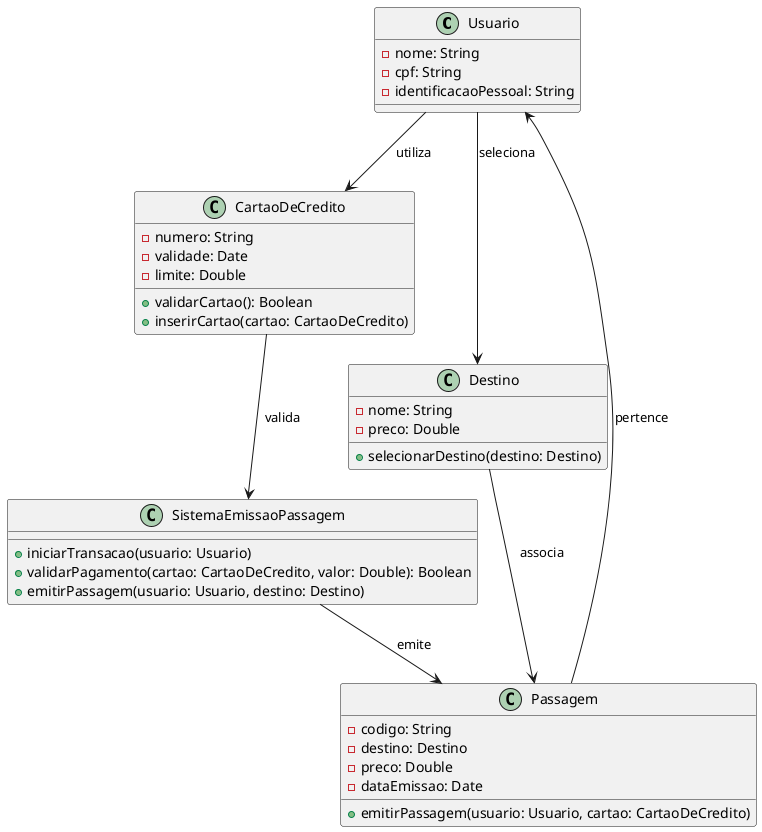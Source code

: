 	
@startuml Sistema de Passagens Aéreas

class Usuario {
    - nome: String
    - cpf: String
    - identificacaoPessoal: String
}

class CartaoDeCredito {
    - numero: String
    - validade: Date
    - limite: Double

    + validarCartao(): Boolean
    + inserirCartao(cartao: CartaoDeCredito)
}

class Destino {
    - nome: String
    - preco: Double

    + selecionarDestino(destino: Destino)
}

class Passagem {
    - codigo: String
    - destino: Destino
    - preco: Double
    - dataEmissao: Date

    + emitirPassagem(usuario: Usuario, cartao: CartaoDeCredito)
}

class SistemaEmissaoPassagem {
    + iniciarTransacao(usuario: Usuario)
    + validarPagamento(cartao: CartaoDeCredito, valor: Double): Boolean
    + emitirPassagem(usuario: Usuario, destino: Destino)
}

Usuario --> Destino : seleciona
Usuario --> CartaoDeCredito : utiliza
CartaoDeCredito --> SistemaEmissaoPassagem : valida
Destino --> Passagem : associa
Passagem --> Usuario : pertence
SistemaEmissaoPassagem --> Passagem : emite

@enduml